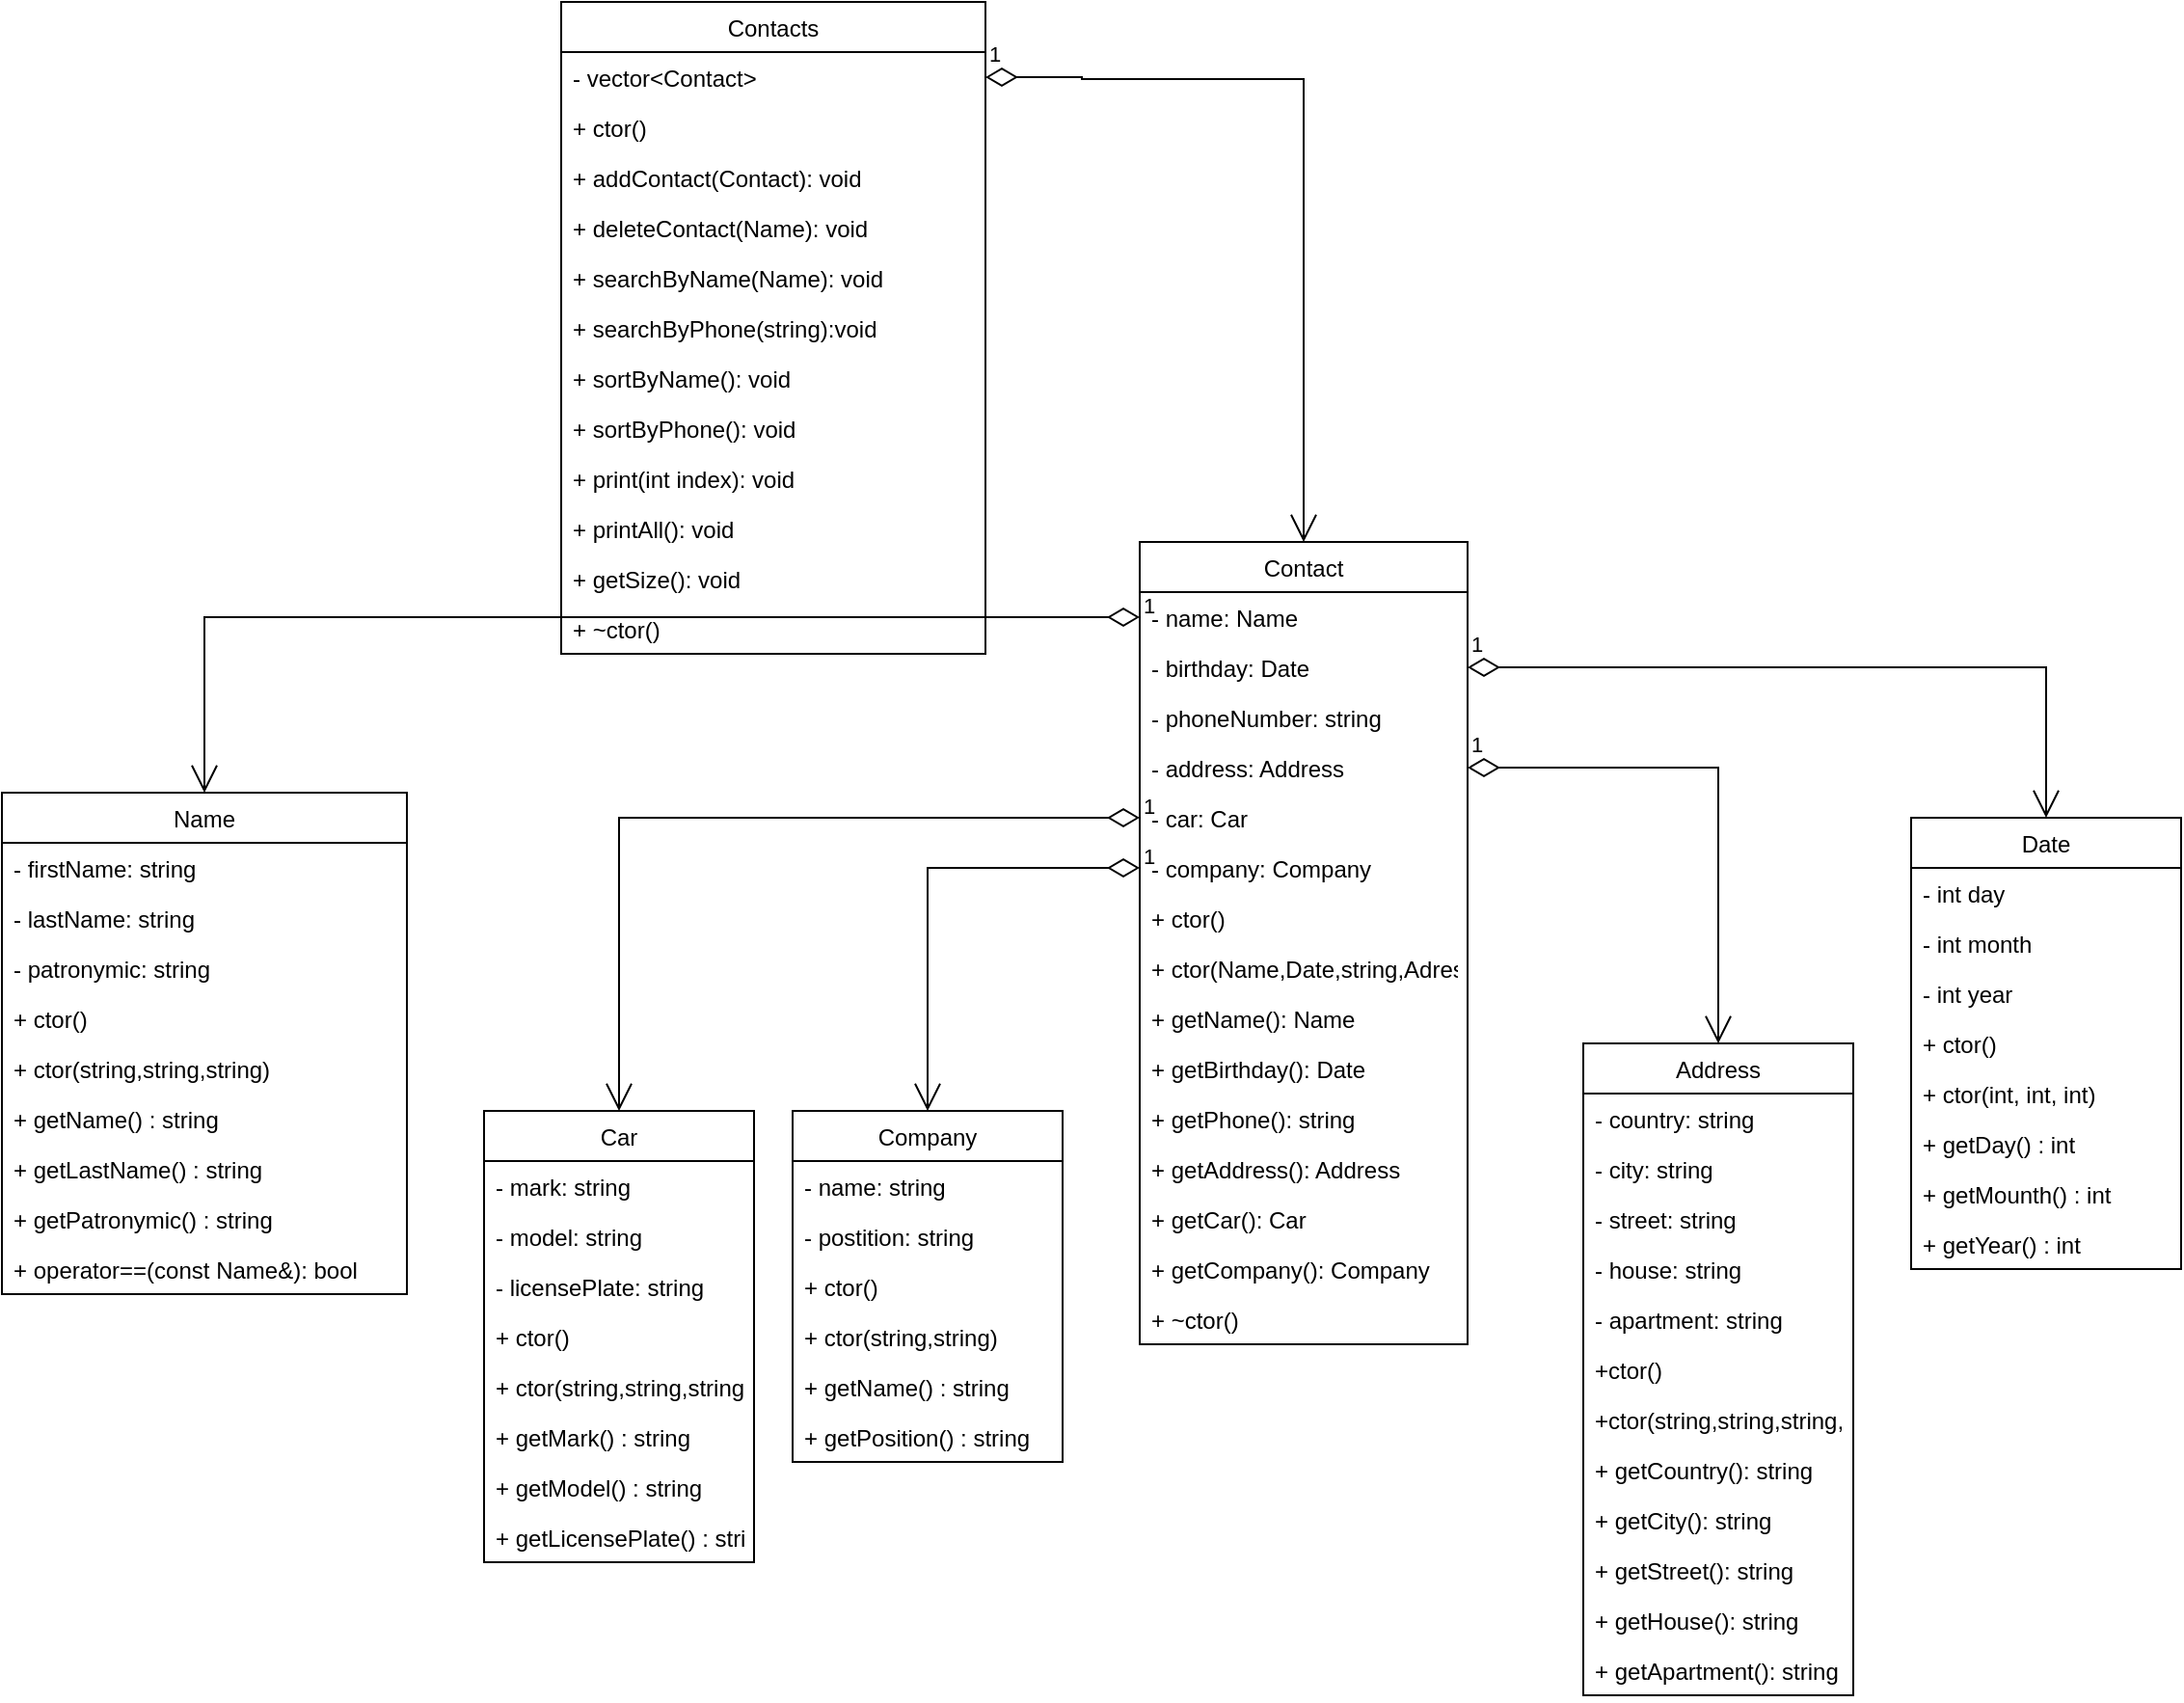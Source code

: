 <mxfile version="17.1.4" type="github">
  <diagram id="p6clEvgOWPRhVivleARb" name="Page-1">
    <mxGraphModel dx="2249" dy="752" grid="1" gridSize="10" guides="1" tooltips="1" connect="1" arrows="1" fold="1" page="1" pageScale="1" pageWidth="827" pageHeight="1169" math="0" shadow="0">
      <root>
        <mxCell id="0" />
        <mxCell id="1" parent="0" />
        <mxCell id="RAwtDlBp8kLaUL_oSU8F-1" value="Contact" style="swimlane;fontStyle=0;childLayout=stackLayout;horizontal=1;startSize=26;fillColor=none;horizontalStack=0;resizeParent=1;resizeParentMax=0;resizeLast=0;collapsible=1;marginBottom=0;" parent="1" vertex="1">
          <mxGeometry x="200" y="290" width="170" height="416" as="geometry" />
        </mxCell>
        <mxCell id="-vvEpRuqlOuoFrfMMsu9-25" value="- name: Name" style="text;strokeColor=none;fillColor=none;align=left;verticalAlign=top;spacingLeft=4;spacingRight=4;overflow=hidden;rotatable=0;points=[[0,0.5],[1,0.5]];portConstraint=eastwest;" parent="RAwtDlBp8kLaUL_oSU8F-1" vertex="1">
          <mxGeometry y="26" width="170" height="26" as="geometry" />
        </mxCell>
        <mxCell id="RAwtDlBp8kLaUL_oSU8F-6" value="- birthday: Date" style="text;strokeColor=none;fillColor=none;align=left;verticalAlign=top;spacingLeft=4;spacingRight=4;overflow=hidden;rotatable=0;points=[[0,0.5],[1,0.5]];portConstraint=eastwest;" parent="RAwtDlBp8kLaUL_oSU8F-1" vertex="1">
          <mxGeometry y="52" width="170" height="26" as="geometry" />
        </mxCell>
        <mxCell id="RAwtDlBp8kLaUL_oSU8F-12" value="- phoneNumber: string" style="text;strokeColor=none;fillColor=none;align=left;verticalAlign=top;spacingLeft=4;spacingRight=4;overflow=hidden;rotatable=0;points=[[0,0.5],[1,0.5]];portConstraint=eastwest;" parent="RAwtDlBp8kLaUL_oSU8F-1" vertex="1">
          <mxGeometry y="78" width="170" height="26" as="geometry" />
        </mxCell>
        <mxCell id="RAwtDlBp8kLaUL_oSU8F-13" value="- address: Address" style="text;strokeColor=none;fillColor=none;align=left;verticalAlign=top;spacingLeft=4;spacingRight=4;overflow=hidden;rotatable=0;points=[[0,0.5],[1,0.5]];portConstraint=eastwest;" parent="RAwtDlBp8kLaUL_oSU8F-1" vertex="1">
          <mxGeometry y="104" width="170" height="26" as="geometry" />
        </mxCell>
        <mxCell id="RAwtDlBp8kLaUL_oSU8F-21" value="- car: Car" style="text;strokeColor=none;fillColor=none;align=left;verticalAlign=top;spacingLeft=4;spacingRight=4;overflow=hidden;rotatable=0;points=[[0,0.5],[1,0.5]];portConstraint=eastwest;" parent="RAwtDlBp8kLaUL_oSU8F-1" vertex="1">
          <mxGeometry y="130" width="170" height="26" as="geometry" />
        </mxCell>
        <mxCell id="RAwtDlBp8kLaUL_oSU8F-22" value="- company: Company" style="text;strokeColor=none;fillColor=none;align=left;verticalAlign=top;spacingLeft=4;spacingRight=4;overflow=hidden;rotatable=0;points=[[0,0.5],[1,0.5]];portConstraint=eastwest;" parent="RAwtDlBp8kLaUL_oSU8F-1" vertex="1">
          <mxGeometry y="156" width="170" height="26" as="geometry" />
        </mxCell>
        <mxCell id="RAwtDlBp8kLaUL_oSU8F-24" value="+ ctor()" style="text;strokeColor=none;fillColor=none;align=left;verticalAlign=top;spacingLeft=4;spacingRight=4;overflow=hidden;rotatable=0;points=[[0,0.5],[1,0.5]];portConstraint=eastwest;" parent="RAwtDlBp8kLaUL_oSU8F-1" vertex="1">
          <mxGeometry y="182" width="170" height="26" as="geometry" />
        </mxCell>
        <mxCell id="0EvMwk4HL6HSK9osN0hB-18" value="+ ctor(Name,Date,string,Adress,Car,Company)" style="text;strokeColor=none;fillColor=none;align=left;verticalAlign=top;spacingLeft=4;spacingRight=4;overflow=hidden;rotatable=0;points=[[0,0.5],[1,0.5]];portConstraint=eastwest;" parent="RAwtDlBp8kLaUL_oSU8F-1" vertex="1">
          <mxGeometry y="208" width="170" height="26" as="geometry" />
        </mxCell>
        <mxCell id="RAwtDlBp8kLaUL_oSU8F-60" value="+ getName(): Name" style="text;strokeColor=none;fillColor=none;align=left;verticalAlign=top;spacingLeft=4;spacingRight=4;overflow=hidden;rotatable=0;points=[[0,0.5],[1,0.5]];portConstraint=eastwest;" parent="RAwtDlBp8kLaUL_oSU8F-1" vertex="1">
          <mxGeometry y="234" width="170" height="26" as="geometry" />
        </mxCell>
        <mxCell id="-vvEpRuqlOuoFrfMMsu9-8" value="+ getBirthday(): Date" style="text;strokeColor=none;fillColor=none;align=left;verticalAlign=top;spacingLeft=4;spacingRight=4;overflow=hidden;rotatable=0;points=[[0,0.5],[1,0.5]];portConstraint=eastwest;" parent="RAwtDlBp8kLaUL_oSU8F-1" vertex="1">
          <mxGeometry y="260" width="170" height="26" as="geometry" />
        </mxCell>
        <mxCell id="-vvEpRuqlOuoFrfMMsu9-9" value="+ getPhone(): string" style="text;strokeColor=none;fillColor=none;align=left;verticalAlign=top;spacingLeft=4;spacingRight=4;overflow=hidden;rotatable=0;points=[[0,0.5],[1,0.5]];portConstraint=eastwest;" parent="RAwtDlBp8kLaUL_oSU8F-1" vertex="1">
          <mxGeometry y="286" width="170" height="26" as="geometry" />
        </mxCell>
        <mxCell id="-vvEpRuqlOuoFrfMMsu9-10" value="+ getAddress(): Address" style="text;strokeColor=none;fillColor=none;align=left;verticalAlign=top;spacingLeft=4;spacingRight=4;overflow=hidden;rotatable=0;points=[[0,0.5],[1,0.5]];portConstraint=eastwest;" parent="RAwtDlBp8kLaUL_oSU8F-1" vertex="1">
          <mxGeometry y="312" width="170" height="26" as="geometry" />
        </mxCell>
        <mxCell id="-vvEpRuqlOuoFrfMMsu9-17" value="+ getCar(): Car" style="text;strokeColor=none;fillColor=none;align=left;verticalAlign=top;spacingLeft=4;spacingRight=4;overflow=hidden;rotatable=0;points=[[0,0.5],[1,0.5]];portConstraint=eastwest;" parent="RAwtDlBp8kLaUL_oSU8F-1" vertex="1">
          <mxGeometry y="338" width="170" height="26" as="geometry" />
        </mxCell>
        <mxCell id="-vvEpRuqlOuoFrfMMsu9-18" value="+ getCompany(): Company" style="text;strokeColor=none;fillColor=none;align=left;verticalAlign=top;spacingLeft=4;spacingRight=4;overflow=hidden;rotatable=0;points=[[0,0.5],[1,0.5]];portConstraint=eastwest;" parent="RAwtDlBp8kLaUL_oSU8F-1" vertex="1">
          <mxGeometry y="364" width="170" height="26" as="geometry" />
        </mxCell>
        <mxCell id="0EvMwk4HL6HSK9osN0hB-12" value="+ ~ctor()" style="text;strokeColor=none;fillColor=none;align=left;verticalAlign=top;spacingLeft=4;spacingRight=4;overflow=hidden;rotatable=0;points=[[0,0.5],[1,0.5]];portConstraint=eastwest;" parent="RAwtDlBp8kLaUL_oSU8F-1" vertex="1">
          <mxGeometry y="390" width="170" height="26" as="geometry" />
        </mxCell>
        <mxCell id="RAwtDlBp8kLaUL_oSU8F-25" value="Address" style="swimlane;fontStyle=0;childLayout=stackLayout;horizontal=1;startSize=26;fillColor=none;horizontalStack=0;resizeParent=1;resizeParentMax=0;resizeLast=0;collapsible=1;marginBottom=0;" parent="1" vertex="1">
          <mxGeometry x="430" y="550" width="140" height="338" as="geometry" />
        </mxCell>
        <mxCell id="RAwtDlBp8kLaUL_oSU8F-27" value="- country: string" style="text;strokeColor=none;fillColor=none;align=left;verticalAlign=top;spacingLeft=4;spacingRight=4;overflow=hidden;rotatable=0;points=[[0,0.5],[1,0.5]];portConstraint=eastwest;" parent="RAwtDlBp8kLaUL_oSU8F-25" vertex="1">
          <mxGeometry y="26" width="140" height="26" as="geometry" />
        </mxCell>
        <mxCell id="RAwtDlBp8kLaUL_oSU8F-28" value="- city: string" style="text;strokeColor=none;fillColor=none;align=left;verticalAlign=top;spacingLeft=4;spacingRight=4;overflow=hidden;rotatable=0;points=[[0,0.5],[1,0.5]];portConstraint=eastwest;" parent="RAwtDlBp8kLaUL_oSU8F-25" vertex="1">
          <mxGeometry y="52" width="140" height="26" as="geometry" />
        </mxCell>
        <mxCell id="RAwtDlBp8kLaUL_oSU8F-29" value="- street: string" style="text;strokeColor=none;fillColor=none;align=left;verticalAlign=top;spacingLeft=4;spacingRight=4;overflow=hidden;rotatable=0;points=[[0,0.5],[1,0.5]];portConstraint=eastwest;" parent="RAwtDlBp8kLaUL_oSU8F-25" vertex="1">
          <mxGeometry y="78" width="140" height="26" as="geometry" />
        </mxCell>
        <mxCell id="RAwtDlBp8kLaUL_oSU8F-30" value="- house: string" style="text;strokeColor=none;fillColor=none;align=left;verticalAlign=top;spacingLeft=4;spacingRight=4;overflow=hidden;rotatable=0;points=[[0,0.5],[1,0.5]];portConstraint=eastwest;" parent="RAwtDlBp8kLaUL_oSU8F-25" vertex="1">
          <mxGeometry y="104" width="140" height="26" as="geometry" />
        </mxCell>
        <mxCell id="RAwtDlBp8kLaUL_oSU8F-31" value="- apartment: string" style="text;strokeColor=none;fillColor=none;align=left;verticalAlign=top;spacingLeft=4;spacingRight=4;overflow=hidden;rotatable=0;points=[[0,0.5],[1,0.5]];portConstraint=eastwest;" parent="RAwtDlBp8kLaUL_oSU8F-25" vertex="1">
          <mxGeometry y="130" width="140" height="26" as="geometry" />
        </mxCell>
        <mxCell id="RAwtDlBp8kLaUL_oSU8F-38" value="+ctor()" style="text;strokeColor=none;fillColor=none;align=left;verticalAlign=top;spacingLeft=4;spacingRight=4;overflow=hidden;rotatable=0;points=[[0,0.5],[1,0.5]];portConstraint=eastwest;" parent="RAwtDlBp8kLaUL_oSU8F-25" vertex="1">
          <mxGeometry y="156" width="140" height="26" as="geometry" />
        </mxCell>
        <mxCell id="0EvMwk4HL6HSK9osN0hB-14" value="+ctor(string,string,string,string,string)" style="text;strokeColor=none;fillColor=none;align=left;verticalAlign=top;spacingLeft=4;spacingRight=4;overflow=hidden;rotatable=0;points=[[0,0.5],[1,0.5]];portConstraint=eastwest;" parent="RAwtDlBp8kLaUL_oSU8F-25" vertex="1">
          <mxGeometry y="182" width="140" height="26" as="geometry" />
        </mxCell>
        <mxCell id="RAwtDlBp8kLaUL_oSU8F-39" value="+ getCountry(): string" style="text;strokeColor=none;fillColor=none;align=left;verticalAlign=top;spacingLeft=4;spacingRight=4;overflow=hidden;rotatable=0;points=[[0,0.5],[1,0.5]];portConstraint=eastwest;" parent="RAwtDlBp8kLaUL_oSU8F-25" vertex="1">
          <mxGeometry y="208" width="140" height="26" as="geometry" />
        </mxCell>
        <mxCell id="RAwtDlBp8kLaUL_oSU8F-43" value="+ getCity(): string" style="text;strokeColor=none;fillColor=none;align=left;verticalAlign=top;spacingLeft=4;spacingRight=4;overflow=hidden;rotatable=0;points=[[0,0.5],[1,0.5]];portConstraint=eastwest;" parent="RAwtDlBp8kLaUL_oSU8F-25" vertex="1">
          <mxGeometry y="234" width="140" height="26" as="geometry" />
        </mxCell>
        <mxCell id="RAwtDlBp8kLaUL_oSU8F-40" value="+ getStreet(): string" style="text;strokeColor=none;fillColor=none;align=left;verticalAlign=top;spacingLeft=4;spacingRight=4;overflow=hidden;rotatable=0;points=[[0,0.5],[1,0.5]];portConstraint=eastwest;" parent="RAwtDlBp8kLaUL_oSU8F-25" vertex="1">
          <mxGeometry y="260" width="140" height="26" as="geometry" />
        </mxCell>
        <mxCell id="RAwtDlBp8kLaUL_oSU8F-41" value="+ getHouse(): string" style="text;strokeColor=none;fillColor=none;align=left;verticalAlign=top;spacingLeft=4;spacingRight=4;overflow=hidden;rotatable=0;points=[[0,0.5],[1,0.5]];portConstraint=eastwest;" parent="RAwtDlBp8kLaUL_oSU8F-25" vertex="1">
          <mxGeometry y="286" width="140" height="26" as="geometry" />
        </mxCell>
        <mxCell id="RAwtDlBp8kLaUL_oSU8F-42" value="+ getApartment(): string" style="text;strokeColor=none;fillColor=none;align=left;verticalAlign=top;spacingLeft=4;spacingRight=4;overflow=hidden;rotatable=0;points=[[0,0.5],[1,0.5]];portConstraint=eastwest;" parent="RAwtDlBp8kLaUL_oSU8F-25" vertex="1">
          <mxGeometry y="312" width="140" height="26" as="geometry" />
        </mxCell>
        <mxCell id="RAwtDlBp8kLaUL_oSU8F-45" value="1" style="endArrow=open;html=1;endSize=12;startArrow=diamondThin;startSize=14;startFill=0;edgeStyle=orthogonalEdgeStyle;align=left;verticalAlign=bottom;rounded=0;exitX=1;exitY=0.5;exitDx=0;exitDy=0;entryX=0.5;entryY=0;entryDx=0;entryDy=0;" parent="1" source="RAwtDlBp8kLaUL_oSU8F-13" target="RAwtDlBp8kLaUL_oSU8F-25" edge="1">
          <mxGeometry x="-1" y="3" relative="1" as="geometry">
            <mxPoint x="250" y="780" as="sourcePoint" />
            <mxPoint x="410" y="780" as="targetPoint" />
          </mxGeometry>
        </mxCell>
        <mxCell id="RAwtDlBp8kLaUL_oSU8F-46" value="Car" style="swimlane;fontStyle=0;childLayout=stackLayout;horizontal=1;startSize=26;fillColor=none;horizontalStack=0;resizeParent=1;resizeParentMax=0;resizeLast=0;collapsible=1;marginBottom=0;" parent="1" vertex="1">
          <mxGeometry x="-140" y="585" width="140" height="234" as="geometry" />
        </mxCell>
        <mxCell id="RAwtDlBp8kLaUL_oSU8F-47" value="- mark: string" style="text;strokeColor=none;fillColor=none;align=left;verticalAlign=top;spacingLeft=4;spacingRight=4;overflow=hidden;rotatable=0;points=[[0,0.5],[1,0.5]];portConstraint=eastwest;" parent="RAwtDlBp8kLaUL_oSU8F-46" vertex="1">
          <mxGeometry y="26" width="140" height="26" as="geometry" />
        </mxCell>
        <mxCell id="RAwtDlBp8kLaUL_oSU8F-48" value="- model: string" style="text;strokeColor=none;fillColor=none;align=left;verticalAlign=top;spacingLeft=4;spacingRight=4;overflow=hidden;rotatable=0;points=[[0,0.5],[1,0.5]];portConstraint=eastwest;" parent="RAwtDlBp8kLaUL_oSU8F-46" vertex="1">
          <mxGeometry y="52" width="140" height="26" as="geometry" />
        </mxCell>
        <mxCell id="RAwtDlBp8kLaUL_oSU8F-49" value="- licensePlate: string" style="text;strokeColor=none;fillColor=none;align=left;verticalAlign=top;spacingLeft=4;spacingRight=4;overflow=hidden;rotatable=0;points=[[0,0.5],[1,0.5]];portConstraint=eastwest;" parent="RAwtDlBp8kLaUL_oSU8F-46" vertex="1">
          <mxGeometry y="78" width="140" height="26" as="geometry" />
        </mxCell>
        <mxCell id="RAwtDlBp8kLaUL_oSU8F-50" value="+ ctor()" style="text;strokeColor=none;fillColor=none;align=left;verticalAlign=top;spacingLeft=4;spacingRight=4;overflow=hidden;rotatable=0;points=[[0,0.5],[1,0.5]];portConstraint=eastwest;" parent="RAwtDlBp8kLaUL_oSU8F-46" vertex="1">
          <mxGeometry y="104" width="140" height="26" as="geometry" />
        </mxCell>
        <mxCell id="0EvMwk4HL6HSK9osN0hB-16" value="+ ctor(string,string,string)" style="text;strokeColor=none;fillColor=none;align=left;verticalAlign=top;spacingLeft=4;spacingRight=4;overflow=hidden;rotatable=0;points=[[0,0.5],[1,0.5]];portConstraint=eastwest;" parent="RAwtDlBp8kLaUL_oSU8F-46" vertex="1">
          <mxGeometry y="130" width="140" height="26" as="geometry" />
        </mxCell>
        <mxCell id="0EvMwk4HL6HSK9osN0hB-6" value="+ getMark() : string" style="text;strokeColor=none;fillColor=none;align=left;verticalAlign=top;spacingLeft=4;spacingRight=4;overflow=hidden;rotatable=0;points=[[0,0.5],[1,0.5]];portConstraint=eastwest;" parent="RAwtDlBp8kLaUL_oSU8F-46" vertex="1">
          <mxGeometry y="156" width="140" height="26" as="geometry" />
        </mxCell>
        <mxCell id="0EvMwk4HL6HSK9osN0hB-7" value="+ getModel() : string" style="text;strokeColor=none;fillColor=none;align=left;verticalAlign=top;spacingLeft=4;spacingRight=4;overflow=hidden;rotatable=0;points=[[0,0.5],[1,0.5]];portConstraint=eastwest;" parent="RAwtDlBp8kLaUL_oSU8F-46" vertex="1">
          <mxGeometry y="182" width="140" height="26" as="geometry" />
        </mxCell>
        <mxCell id="0EvMwk4HL6HSK9osN0hB-8" value="+ getLicensePlate() : string" style="text;strokeColor=none;fillColor=none;align=left;verticalAlign=top;spacingLeft=4;spacingRight=4;overflow=hidden;rotatable=0;points=[[0,0.5],[1,0.5]];portConstraint=eastwest;" parent="RAwtDlBp8kLaUL_oSU8F-46" vertex="1">
          <mxGeometry y="208" width="140" height="26" as="geometry" />
        </mxCell>
        <mxCell id="RAwtDlBp8kLaUL_oSU8F-54" value="1" style="endArrow=open;html=1;endSize=12;startArrow=diamondThin;startSize=14;startFill=0;edgeStyle=orthogonalEdgeStyle;align=left;verticalAlign=bottom;rounded=0;exitX=0;exitY=0.5;exitDx=0;exitDy=0;entryX=0.5;entryY=0;entryDx=0;entryDy=0;" parent="1" source="RAwtDlBp8kLaUL_oSU8F-21" target="RAwtDlBp8kLaUL_oSU8F-46" edge="1">
          <mxGeometry x="-1" y="3" relative="1" as="geometry">
            <mxPoint x="140" y="790" as="sourcePoint" />
            <mxPoint x="300" y="790" as="targetPoint" />
          </mxGeometry>
        </mxCell>
        <mxCell id="RAwtDlBp8kLaUL_oSU8F-55" value="Company" style="swimlane;fontStyle=0;childLayout=stackLayout;horizontal=1;startSize=26;fillColor=none;horizontalStack=0;resizeParent=1;resizeParentMax=0;resizeLast=0;collapsible=1;marginBottom=0;" parent="1" vertex="1">
          <mxGeometry x="20" y="585" width="140" height="182" as="geometry" />
        </mxCell>
        <mxCell id="RAwtDlBp8kLaUL_oSU8F-56" value="- name: string" style="text;strokeColor=none;fillColor=none;align=left;verticalAlign=top;spacingLeft=4;spacingRight=4;overflow=hidden;rotatable=0;points=[[0,0.5],[1,0.5]];portConstraint=eastwest;" parent="RAwtDlBp8kLaUL_oSU8F-55" vertex="1">
          <mxGeometry y="26" width="140" height="26" as="geometry" />
        </mxCell>
        <mxCell id="RAwtDlBp8kLaUL_oSU8F-57" value="- postition: string" style="text;strokeColor=none;fillColor=none;align=left;verticalAlign=top;spacingLeft=4;spacingRight=4;overflow=hidden;rotatable=0;points=[[0,0.5],[1,0.5]];portConstraint=eastwest;" parent="RAwtDlBp8kLaUL_oSU8F-55" vertex="1">
          <mxGeometry y="52" width="140" height="26" as="geometry" />
        </mxCell>
        <mxCell id="-vvEpRuqlOuoFrfMMsu9-34" value="+ ctor()" style="text;strokeColor=none;fillColor=none;align=left;verticalAlign=top;spacingLeft=4;spacingRight=4;overflow=hidden;rotatable=0;points=[[0,0.5],[1,0.5]];portConstraint=eastwest;" parent="RAwtDlBp8kLaUL_oSU8F-55" vertex="1">
          <mxGeometry y="78" width="140" height="26" as="geometry" />
        </mxCell>
        <mxCell id="0EvMwk4HL6HSK9osN0hB-15" value="+ ctor(string,string)" style="text;strokeColor=none;fillColor=none;align=left;verticalAlign=top;spacingLeft=4;spacingRight=4;overflow=hidden;rotatable=0;points=[[0,0.5],[1,0.5]];portConstraint=eastwest;" parent="RAwtDlBp8kLaUL_oSU8F-55" vertex="1">
          <mxGeometry y="104" width="140" height="26" as="geometry" />
        </mxCell>
        <mxCell id="0EvMwk4HL6HSK9osN0hB-4" value="+ getName() : string" style="text;strokeColor=none;fillColor=none;align=left;verticalAlign=top;spacingLeft=4;spacingRight=4;overflow=hidden;rotatable=0;points=[[0,0.5],[1,0.5]];portConstraint=eastwest;" parent="RAwtDlBp8kLaUL_oSU8F-55" vertex="1">
          <mxGeometry y="130" width="140" height="26" as="geometry" />
        </mxCell>
        <mxCell id="0EvMwk4HL6HSK9osN0hB-5" value="+ getPosition() : string" style="text;strokeColor=none;fillColor=none;align=left;verticalAlign=top;spacingLeft=4;spacingRight=4;overflow=hidden;rotatable=0;points=[[0,0.5],[1,0.5]];portConstraint=eastwest;" parent="RAwtDlBp8kLaUL_oSU8F-55" vertex="1">
          <mxGeometry y="156" width="140" height="26" as="geometry" />
        </mxCell>
        <mxCell id="RAwtDlBp8kLaUL_oSU8F-59" value="1" style="endArrow=open;html=1;endSize=12;startArrow=diamondThin;startSize=14;startFill=0;edgeStyle=orthogonalEdgeStyle;align=left;verticalAlign=bottom;rounded=0;exitX=0;exitY=0.5;exitDx=0;exitDy=0;entryX=0.5;entryY=0;entryDx=0;entryDy=0;" parent="1" source="RAwtDlBp8kLaUL_oSU8F-22" target="RAwtDlBp8kLaUL_oSU8F-55" edge="1">
          <mxGeometry x="-1" y="3" relative="1" as="geometry">
            <mxPoint x="100" y="780" as="sourcePoint" />
            <mxPoint x="260" y="780" as="targetPoint" />
          </mxGeometry>
        </mxCell>
        <mxCell id="-vvEpRuqlOuoFrfMMsu9-11" value="Date" style="swimlane;fontStyle=0;childLayout=stackLayout;horizontal=1;startSize=26;horizontalStack=0;resizeParent=1;resizeParentMax=0;resizeLast=0;collapsible=1;marginBottom=0;" parent="1" vertex="1">
          <mxGeometry x="600" y="433" width="140" height="234" as="geometry" />
        </mxCell>
        <mxCell id="-vvEpRuqlOuoFrfMMsu9-12" value="- int day" style="text;align=left;verticalAlign=top;spacingLeft=4;spacingRight=4;overflow=hidden;rotatable=0;points=[[0,0.5],[1,0.5]];portConstraint=eastwest;" parent="-vvEpRuqlOuoFrfMMsu9-11" vertex="1">
          <mxGeometry y="26" width="140" height="26" as="geometry" />
        </mxCell>
        <mxCell id="-vvEpRuqlOuoFrfMMsu9-13" value="- int month" style="text;align=left;verticalAlign=top;spacingLeft=4;spacingRight=4;overflow=hidden;rotatable=0;points=[[0,0.5],[1,0.5]];portConstraint=eastwest;" parent="-vvEpRuqlOuoFrfMMsu9-11" vertex="1">
          <mxGeometry y="52" width="140" height="26" as="geometry" />
        </mxCell>
        <mxCell id="-vvEpRuqlOuoFrfMMsu9-14" value="- int year" style="text;align=left;verticalAlign=top;spacingLeft=4;spacingRight=4;overflow=hidden;rotatable=0;points=[[0,0.5],[1,0.5]];portConstraint=eastwest;" parent="-vvEpRuqlOuoFrfMMsu9-11" vertex="1">
          <mxGeometry y="78" width="140" height="26" as="geometry" />
        </mxCell>
        <mxCell id="-vvEpRuqlOuoFrfMMsu9-15" value="+ ctor()" style="text;align=left;verticalAlign=top;spacingLeft=4;spacingRight=4;overflow=hidden;rotatable=0;points=[[0,0.5],[1,0.5]];portConstraint=eastwest;" parent="-vvEpRuqlOuoFrfMMsu9-11" vertex="1">
          <mxGeometry y="104" width="140" height="26" as="geometry" />
        </mxCell>
        <mxCell id="0EvMwk4HL6HSK9osN0hB-13" value="+ ctor(int, int, int)" style="text;align=left;verticalAlign=top;spacingLeft=4;spacingRight=4;overflow=hidden;rotatable=0;points=[[0,0.5],[1,0.5]];portConstraint=eastwest;" parent="-vvEpRuqlOuoFrfMMsu9-11" vertex="1">
          <mxGeometry y="130" width="140" height="26" as="geometry" />
        </mxCell>
        <mxCell id="0EvMwk4HL6HSK9osN0hB-9" value="+ getDay() : int" style="text;align=left;verticalAlign=top;spacingLeft=4;spacingRight=4;overflow=hidden;rotatable=0;points=[[0,0.5],[1,0.5]];portConstraint=eastwest;" parent="-vvEpRuqlOuoFrfMMsu9-11" vertex="1">
          <mxGeometry y="156" width="140" height="26" as="geometry" />
        </mxCell>
        <mxCell id="0EvMwk4HL6HSK9osN0hB-10" value="+ getMounth() : int" style="text;align=left;verticalAlign=top;spacingLeft=4;spacingRight=4;overflow=hidden;rotatable=0;points=[[0,0.5],[1,0.5]];portConstraint=eastwest;" parent="-vvEpRuqlOuoFrfMMsu9-11" vertex="1">
          <mxGeometry y="182" width="140" height="26" as="geometry" />
        </mxCell>
        <mxCell id="0EvMwk4HL6HSK9osN0hB-11" value="+ getYear() : int" style="text;align=left;verticalAlign=top;spacingLeft=4;spacingRight=4;overflow=hidden;rotatable=0;points=[[0,0.5],[1,0.5]];portConstraint=eastwest;" parent="-vvEpRuqlOuoFrfMMsu9-11" vertex="1">
          <mxGeometry y="208" width="140" height="26" as="geometry" />
        </mxCell>
        <mxCell id="-vvEpRuqlOuoFrfMMsu9-19" value="1" style="endArrow=open;html=1;endSize=12;startArrow=diamondThin;startSize=14;startFill=0;edgeStyle=orthogonalEdgeStyle;align=left;verticalAlign=bottom;rounded=0;exitX=1;exitY=0.5;exitDx=0;exitDy=0;entryX=0.5;entryY=0;entryDx=0;entryDy=0;" parent="1" source="RAwtDlBp8kLaUL_oSU8F-6" target="-vvEpRuqlOuoFrfMMsu9-11" edge="1">
          <mxGeometry x="-1" y="3" relative="1" as="geometry">
            <mxPoint x="390" y="540" as="sourcePoint" />
            <mxPoint x="550" y="540" as="targetPoint" />
          </mxGeometry>
        </mxCell>
        <mxCell id="-vvEpRuqlOuoFrfMMsu9-20" value="Contacts" style="swimlane;fontStyle=0;childLayout=stackLayout;horizontal=1;startSize=26;fillColor=none;horizontalStack=0;resizeParent=1;resizeParentMax=0;resizeLast=0;collapsible=1;marginBottom=0;" parent="1" vertex="1">
          <mxGeometry x="-100" y="10" width="220" height="338" as="geometry" />
        </mxCell>
        <mxCell id="-vvEpRuqlOuoFrfMMsu9-21" value="- vector&lt;Contact&gt;" style="text;strokeColor=none;fillColor=none;align=left;verticalAlign=top;spacingLeft=4;spacingRight=4;overflow=hidden;rotatable=0;points=[[0,0.5],[1,0.5]];portConstraint=eastwest;" parent="-vvEpRuqlOuoFrfMMsu9-20" vertex="1">
          <mxGeometry y="26" width="220" height="26" as="geometry" />
        </mxCell>
        <mxCell id="-vvEpRuqlOuoFrfMMsu9-23" value="+ ctor()" style="text;strokeColor=none;fillColor=none;align=left;verticalAlign=top;spacingLeft=4;spacingRight=4;overflow=hidden;rotatable=0;points=[[0,0.5],[1,0.5]];portConstraint=eastwest;" parent="-vvEpRuqlOuoFrfMMsu9-20" vertex="1">
          <mxGeometry y="52" width="220" height="26" as="geometry" />
        </mxCell>
        <mxCell id="-vvEpRuqlOuoFrfMMsu9-24" value="+ addContact(Contact): void" style="text;strokeColor=none;fillColor=none;align=left;verticalAlign=top;spacingLeft=4;spacingRight=4;overflow=hidden;rotatable=0;points=[[0,0.5],[1,0.5]];portConstraint=eastwest;" parent="-vvEpRuqlOuoFrfMMsu9-20" vertex="1">
          <mxGeometry y="78" width="220" height="26" as="geometry" />
        </mxCell>
        <mxCell id="-vvEpRuqlOuoFrfMMsu9-26" value="+ deleteContact(Name): void" style="text;strokeColor=none;fillColor=none;align=left;verticalAlign=top;spacingLeft=4;spacingRight=4;overflow=hidden;rotatable=0;points=[[0,0.5],[1,0.5]];portConstraint=eastwest;" parent="-vvEpRuqlOuoFrfMMsu9-20" vertex="1">
          <mxGeometry y="104" width="220" height="26" as="geometry" />
        </mxCell>
        <mxCell id="-vvEpRuqlOuoFrfMMsu9-32" value="+ searchByName(Name): void" style="text;strokeColor=none;fillColor=none;align=left;verticalAlign=top;spacingLeft=4;spacingRight=4;overflow=hidden;rotatable=0;points=[[0,0.5],[1,0.5]];portConstraint=eastwest;" parent="-vvEpRuqlOuoFrfMMsu9-20" vertex="1">
          <mxGeometry y="130" width="220" height="26" as="geometry" />
        </mxCell>
        <mxCell id="-vvEpRuqlOuoFrfMMsu9-35" value="+ searchByPhone(string):void" style="text;strokeColor=none;fillColor=none;align=left;verticalAlign=top;spacingLeft=4;spacingRight=4;overflow=hidden;rotatable=0;points=[[0,0.5],[1,0.5]];portConstraint=eastwest;" parent="-vvEpRuqlOuoFrfMMsu9-20" vertex="1">
          <mxGeometry y="156" width="220" height="26" as="geometry" />
        </mxCell>
        <mxCell id="-vvEpRuqlOuoFrfMMsu9-36" value="+ sortByName(): void" style="text;strokeColor=none;fillColor=none;align=left;verticalAlign=top;spacingLeft=4;spacingRight=4;overflow=hidden;rotatable=0;points=[[0,0.5],[1,0.5]];portConstraint=eastwest;" parent="-vvEpRuqlOuoFrfMMsu9-20" vertex="1">
          <mxGeometry y="182" width="220" height="26" as="geometry" />
        </mxCell>
        <mxCell id="-vvEpRuqlOuoFrfMMsu9-37" value="+ sortByPhone(): void" style="text;strokeColor=none;fillColor=none;align=left;verticalAlign=top;spacingLeft=4;spacingRight=4;overflow=hidden;rotatable=0;points=[[0,0.5],[1,0.5]];portConstraint=eastwest;" parent="-vvEpRuqlOuoFrfMMsu9-20" vertex="1">
          <mxGeometry y="208" width="220" height="26" as="geometry" />
        </mxCell>
        <mxCell id="-vvEpRuqlOuoFrfMMsu9-38" value="+ print(int index): void" style="text;strokeColor=none;fillColor=none;align=left;verticalAlign=top;spacingLeft=4;spacingRight=4;overflow=hidden;rotatable=0;points=[[0,0.5],[1,0.5]];portConstraint=eastwest;" parent="-vvEpRuqlOuoFrfMMsu9-20" vertex="1">
          <mxGeometry y="234" width="220" height="26" as="geometry" />
        </mxCell>
        <mxCell id="-vvEpRuqlOuoFrfMMsu9-39" value="+ printAll(): void" style="text;strokeColor=none;fillColor=none;align=left;verticalAlign=top;spacingLeft=4;spacingRight=4;overflow=hidden;rotatable=0;points=[[0,0.5],[1,0.5]];portConstraint=eastwest;" parent="-vvEpRuqlOuoFrfMMsu9-20" vertex="1">
          <mxGeometry y="260" width="220" height="26" as="geometry" />
        </mxCell>
        <mxCell id="kblpAi_jifvfWfiHa3nL-1" value="+ getSize(): void" style="text;strokeColor=none;fillColor=none;align=left;verticalAlign=top;spacingLeft=4;spacingRight=4;overflow=hidden;rotatable=0;points=[[0,0.5],[1,0.5]];portConstraint=eastwest;" vertex="1" parent="-vvEpRuqlOuoFrfMMsu9-20">
          <mxGeometry y="286" width="220" height="26" as="geometry" />
        </mxCell>
        <mxCell id="0EvMwk4HL6HSK9osN0hB-19" value="+ ~ctor()" style="text;strokeColor=none;fillColor=none;align=left;verticalAlign=top;spacingLeft=4;spacingRight=4;overflow=hidden;rotatable=0;points=[[0,0.5],[1,0.5]];portConstraint=eastwest;" parent="-vvEpRuqlOuoFrfMMsu9-20" vertex="1">
          <mxGeometry y="312" width="220" height="26" as="geometry" />
        </mxCell>
        <mxCell id="-vvEpRuqlOuoFrfMMsu9-27" value="Name" style="swimlane;fontStyle=0;childLayout=stackLayout;horizontal=1;startSize=26;fillColor=none;horizontalStack=0;resizeParent=1;resizeParentMax=0;resizeLast=0;collapsible=1;marginBottom=0;" parent="1" vertex="1">
          <mxGeometry x="-390" y="420" width="210" height="260" as="geometry" />
        </mxCell>
        <mxCell id="-vvEpRuqlOuoFrfMMsu9-28" value="- firstName: string" style="text;strokeColor=none;fillColor=none;align=left;verticalAlign=top;spacingLeft=4;spacingRight=4;overflow=hidden;rotatable=0;points=[[0,0.5],[1,0.5]];portConstraint=eastwest;" parent="-vvEpRuqlOuoFrfMMsu9-27" vertex="1">
          <mxGeometry y="26" width="210" height="26" as="geometry" />
        </mxCell>
        <mxCell id="-vvEpRuqlOuoFrfMMsu9-29" value="- lastName: string" style="text;strokeColor=none;fillColor=none;align=left;verticalAlign=top;spacingLeft=4;spacingRight=4;overflow=hidden;rotatable=0;points=[[0,0.5],[1,0.5]];portConstraint=eastwest;" parent="-vvEpRuqlOuoFrfMMsu9-27" vertex="1">
          <mxGeometry y="52" width="210" height="26" as="geometry" />
        </mxCell>
        <mxCell id="-vvEpRuqlOuoFrfMMsu9-30" value="- patronymic: string" style="text;strokeColor=none;fillColor=none;align=left;verticalAlign=top;spacingLeft=4;spacingRight=4;overflow=hidden;rotatable=0;points=[[0,0.5],[1,0.5]];portConstraint=eastwest;" parent="-vvEpRuqlOuoFrfMMsu9-27" vertex="1">
          <mxGeometry y="78" width="210" height="26" as="geometry" />
        </mxCell>
        <mxCell id="-vvEpRuqlOuoFrfMMsu9-33" value="+ ctor()" style="text;strokeColor=none;fillColor=none;align=left;verticalAlign=top;spacingLeft=4;spacingRight=4;overflow=hidden;rotatable=0;points=[[0,0.5],[1,0.5]];portConstraint=eastwest;" parent="-vvEpRuqlOuoFrfMMsu9-27" vertex="1">
          <mxGeometry y="104" width="210" height="26" as="geometry" />
        </mxCell>
        <mxCell id="0EvMwk4HL6HSK9osN0hB-17" value="+ ctor(string,string,string)" style="text;strokeColor=none;fillColor=none;align=left;verticalAlign=top;spacingLeft=4;spacingRight=4;overflow=hidden;rotatable=0;points=[[0,0.5],[1,0.5]];portConstraint=eastwest;" parent="-vvEpRuqlOuoFrfMMsu9-27" vertex="1">
          <mxGeometry y="130" width="210" height="26" as="geometry" />
        </mxCell>
        <mxCell id="0EvMwk4HL6HSK9osN0hB-1" value="+ getName() : string" style="text;strokeColor=none;fillColor=none;align=left;verticalAlign=top;spacingLeft=4;spacingRight=4;overflow=hidden;rotatable=0;points=[[0,0.5],[1,0.5]];portConstraint=eastwest;" parent="-vvEpRuqlOuoFrfMMsu9-27" vertex="1">
          <mxGeometry y="156" width="210" height="26" as="geometry" />
        </mxCell>
        <mxCell id="0EvMwk4HL6HSK9osN0hB-2" value="+ getLastName() : string" style="text;strokeColor=none;fillColor=none;align=left;verticalAlign=top;spacingLeft=4;spacingRight=4;overflow=hidden;rotatable=0;points=[[0,0.5],[1,0.5]];portConstraint=eastwest;" parent="-vvEpRuqlOuoFrfMMsu9-27" vertex="1">
          <mxGeometry y="182" width="210" height="26" as="geometry" />
        </mxCell>
        <mxCell id="0EvMwk4HL6HSK9osN0hB-3" value="+ getPatronymic() : string" style="text;strokeColor=none;fillColor=none;align=left;verticalAlign=top;spacingLeft=4;spacingRight=4;overflow=hidden;rotatable=0;points=[[0,0.5],[1,0.5]];portConstraint=eastwest;" parent="-vvEpRuqlOuoFrfMMsu9-27" vertex="1">
          <mxGeometry y="208" width="210" height="26" as="geometry" />
        </mxCell>
        <mxCell id="kblpAi_jifvfWfiHa3nL-2" value="+ operator==(const Name&amp;): bool" style="text;strokeColor=none;fillColor=none;align=left;verticalAlign=top;spacingLeft=4;spacingRight=4;overflow=hidden;rotatable=0;points=[[0,0.5],[1,0.5]];portConstraint=eastwest;" vertex="1" parent="-vvEpRuqlOuoFrfMMsu9-27">
          <mxGeometry y="234" width="210" height="26" as="geometry" />
        </mxCell>
        <mxCell id="-vvEpRuqlOuoFrfMMsu9-31" value="1" style="endArrow=open;html=1;endSize=12;startArrow=diamondThin;startSize=14;startFill=0;edgeStyle=orthogonalEdgeStyle;align=left;verticalAlign=bottom;rounded=0;exitX=0;exitY=0.5;exitDx=0;exitDy=0;entryX=0.5;entryY=0;entryDx=0;entryDy=0;" parent="1" source="-vvEpRuqlOuoFrfMMsu9-25" target="-vvEpRuqlOuoFrfMMsu9-27" edge="1">
          <mxGeometry x="-1" y="3" relative="1" as="geometry">
            <mxPoint x="240" y="430" as="sourcePoint" />
            <mxPoint x="400" y="430" as="targetPoint" />
          </mxGeometry>
        </mxCell>
        <mxCell id="-vvEpRuqlOuoFrfMMsu9-40" value="1" style="endArrow=open;html=1;endSize=12;startArrow=diamondThin;startSize=14;startFill=0;edgeStyle=orthogonalEdgeStyle;align=left;verticalAlign=bottom;rounded=0;exitX=1;exitY=0.5;exitDx=0;exitDy=0;entryX=0.5;entryY=0;entryDx=0;entryDy=0;" parent="1" source="-vvEpRuqlOuoFrfMMsu9-21" target="RAwtDlBp8kLaUL_oSU8F-1" edge="1">
          <mxGeometry x="-1" y="3" relative="1" as="geometry">
            <mxPoint x="250" y="350" as="sourcePoint" />
            <mxPoint x="410" y="350" as="targetPoint" />
            <Array as="points">
              <mxPoint x="170" y="49" />
              <mxPoint x="285" y="50" />
            </Array>
          </mxGeometry>
        </mxCell>
      </root>
    </mxGraphModel>
  </diagram>
</mxfile>
